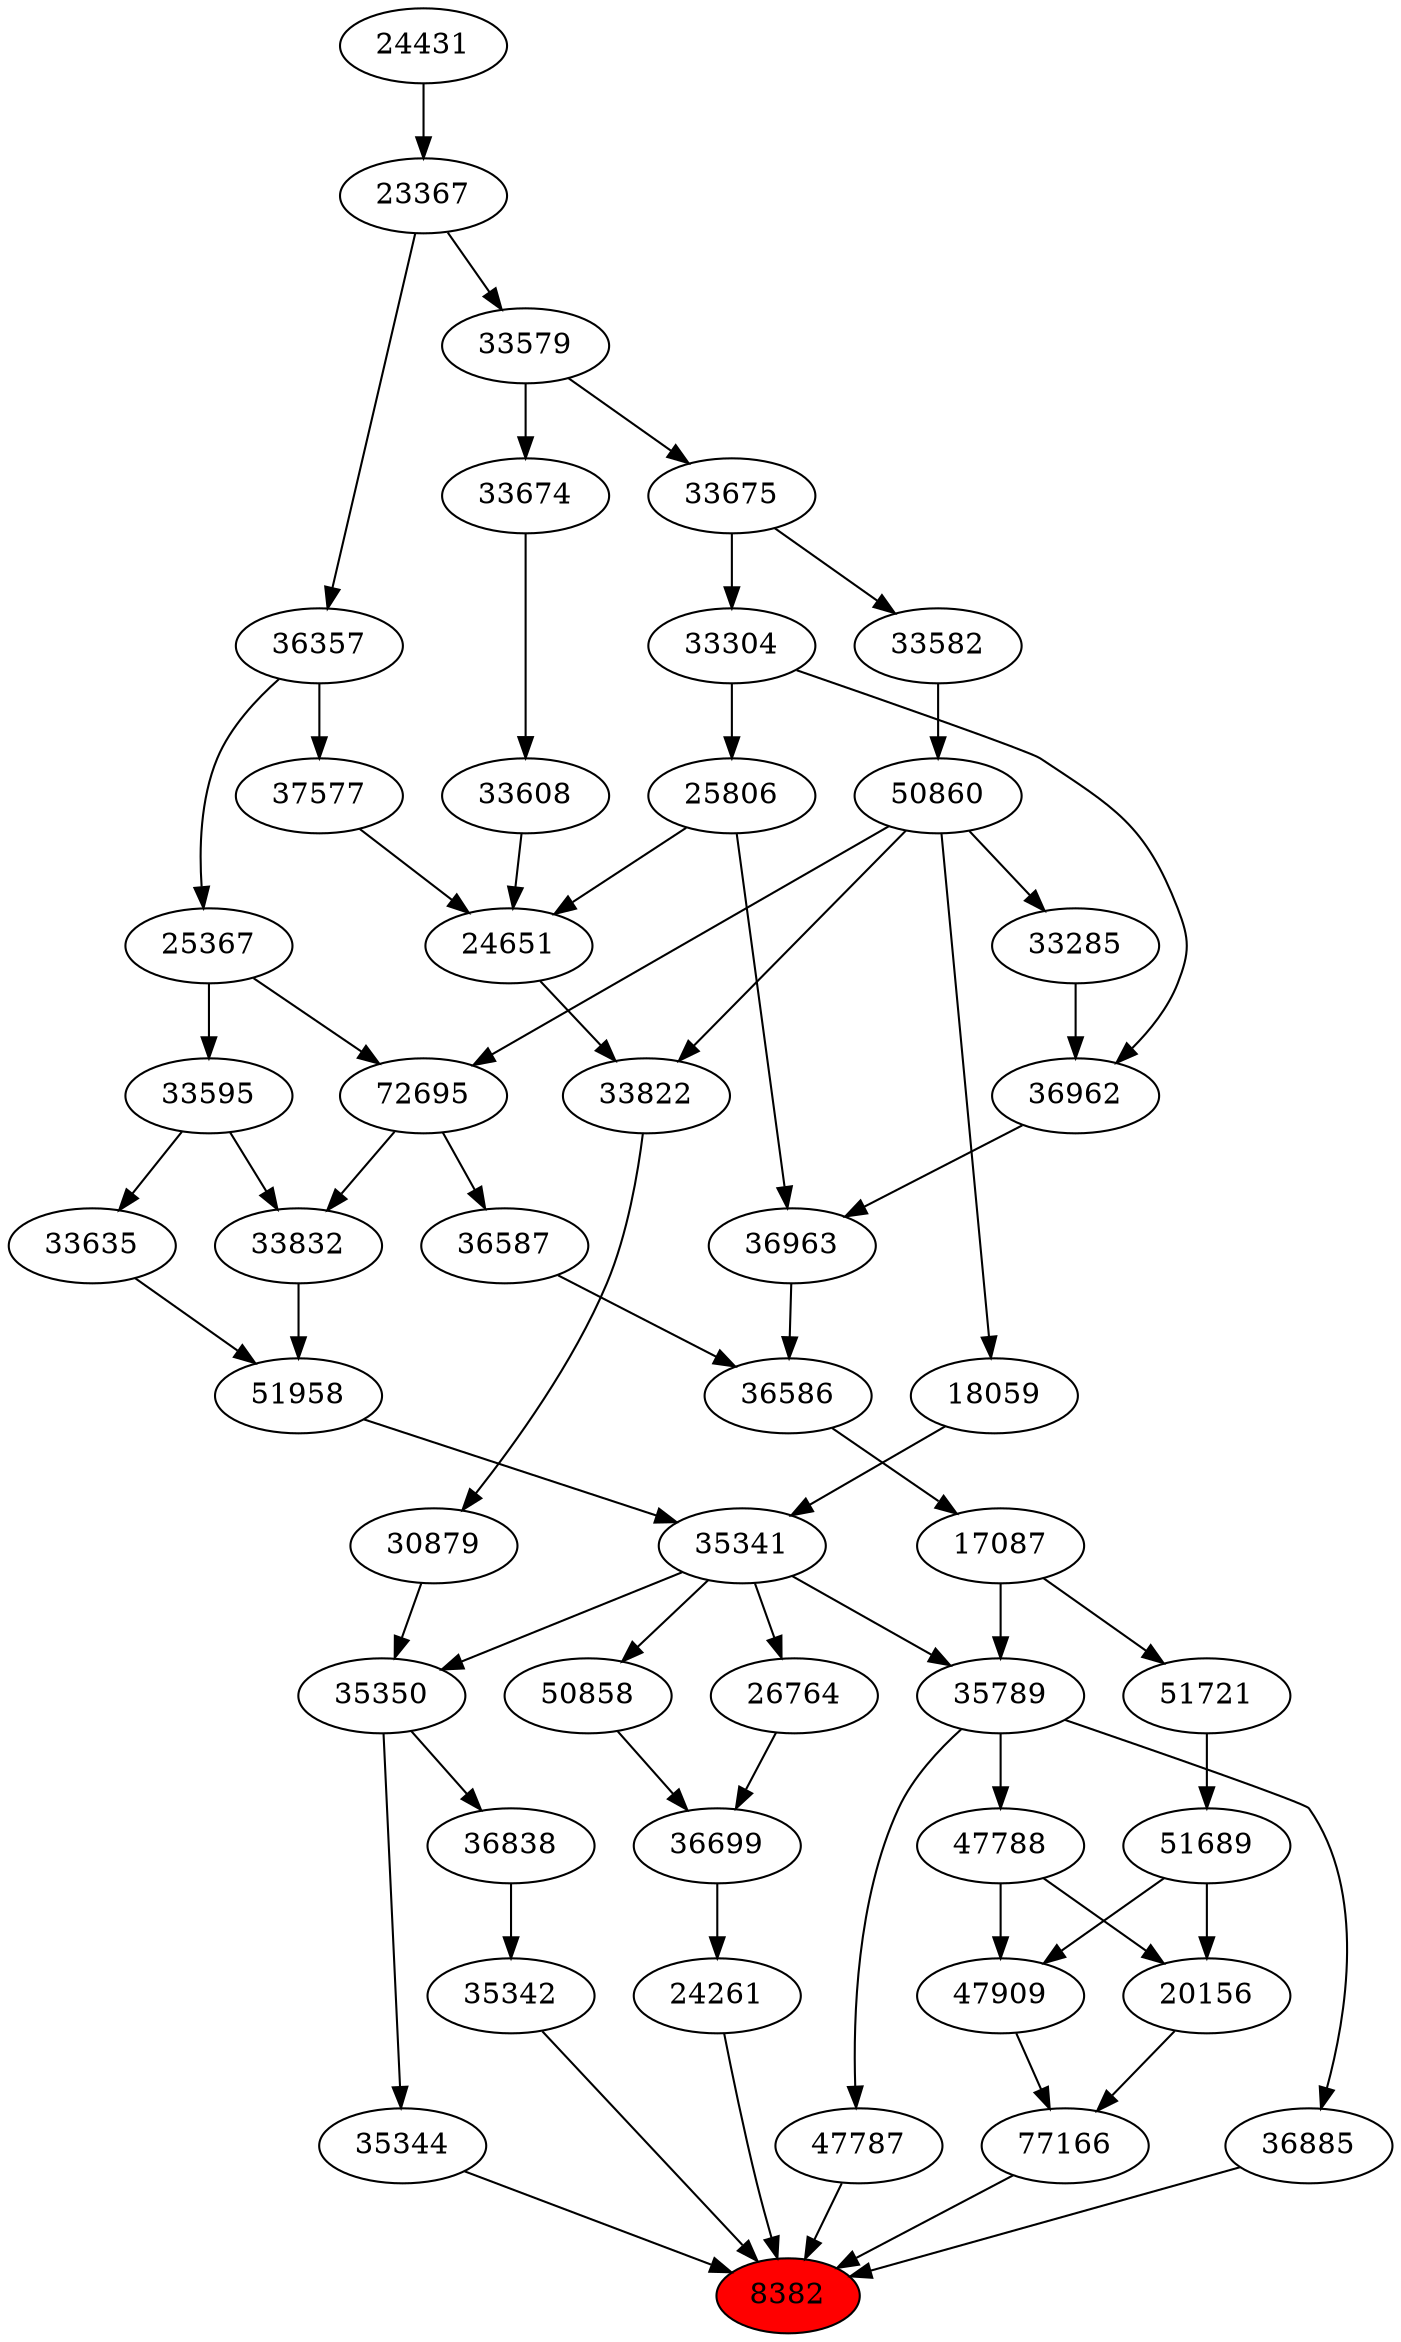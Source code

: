 strict digraph{ 
8382 [label="8382" fillcolor=red style=filled]
36885 -> 8382
47787 -> 8382
35344 -> 8382
35342 -> 8382
24261 -> 8382
77166 -> 8382
36885 [label="36885"]
35789 -> 36885
47787 [label="47787"]
35789 -> 47787
35344 [label="35344"]
35350 -> 35344
35342 [label="35342"]
36838 -> 35342
24261 [label="24261"]
36699 -> 24261
77166 [label="77166"]
20156 -> 77166
47909 -> 77166
35789 [label="35789"]
17087 -> 35789
35341 -> 35789
35350 [label="35350"]
30879 -> 35350
35341 -> 35350
36838 [label="36838"]
35350 -> 36838
36699 [label="36699"]
26764 -> 36699
50858 -> 36699
20156 [label="20156"]
47788 -> 20156
51689 -> 20156
47909 [label="47909"]
51689 -> 47909
47788 -> 47909
17087 [label="17087"]
36586 -> 17087
35341 [label="35341"]
51958 -> 35341
18059 -> 35341
30879 [label="30879"]
33822 -> 30879
26764 [label="26764"]
35341 -> 26764
50858 [label="50858"]
35341 -> 50858
47788 [label="47788"]
35789 -> 47788
51689 [label="51689"]
51721 -> 51689
36586 [label="36586"]
36587 -> 36586
36963 -> 36586
51958 [label="51958"]
33832 -> 51958
33635 -> 51958
18059 [label="18059"]
50860 -> 18059
33822 [label="33822"]
24651 -> 33822
50860 -> 33822
51721 [label="51721"]
17087 -> 51721
36587 [label="36587"]
72695 -> 36587
36963 [label="36963"]
36962 -> 36963
25806 -> 36963
33832 [label="33832"]
72695 -> 33832
33595 -> 33832
33635 [label="33635"]
33595 -> 33635
50860 [label="50860"]
33582 -> 50860
24651 [label="24651"]
25806 -> 24651
33608 -> 24651
37577 -> 24651
72695 [label="72695"]
50860 -> 72695
25367 -> 72695
36962 [label="36962"]
33285 -> 36962
33304 -> 36962
25806 [label="25806"]
33304 -> 25806
33595 [label="33595"]
25367 -> 33595
33582 [label="33582"]
33675 -> 33582
33608 [label="33608"]
33674 -> 33608
37577 [label="37577"]
36357 -> 37577
25367 [label="25367"]
36357 -> 25367
33285 [label="33285"]
50860 -> 33285
33304 [label="33304"]
33675 -> 33304
33675 [label="33675"]
33579 -> 33675
33674 [label="33674"]
33579 -> 33674
36357 [label="36357"]
23367 -> 36357
33579 [label="33579"]
23367 -> 33579
23367 [label="23367"]
24431 -> 23367
24431 [label="24431"]
}